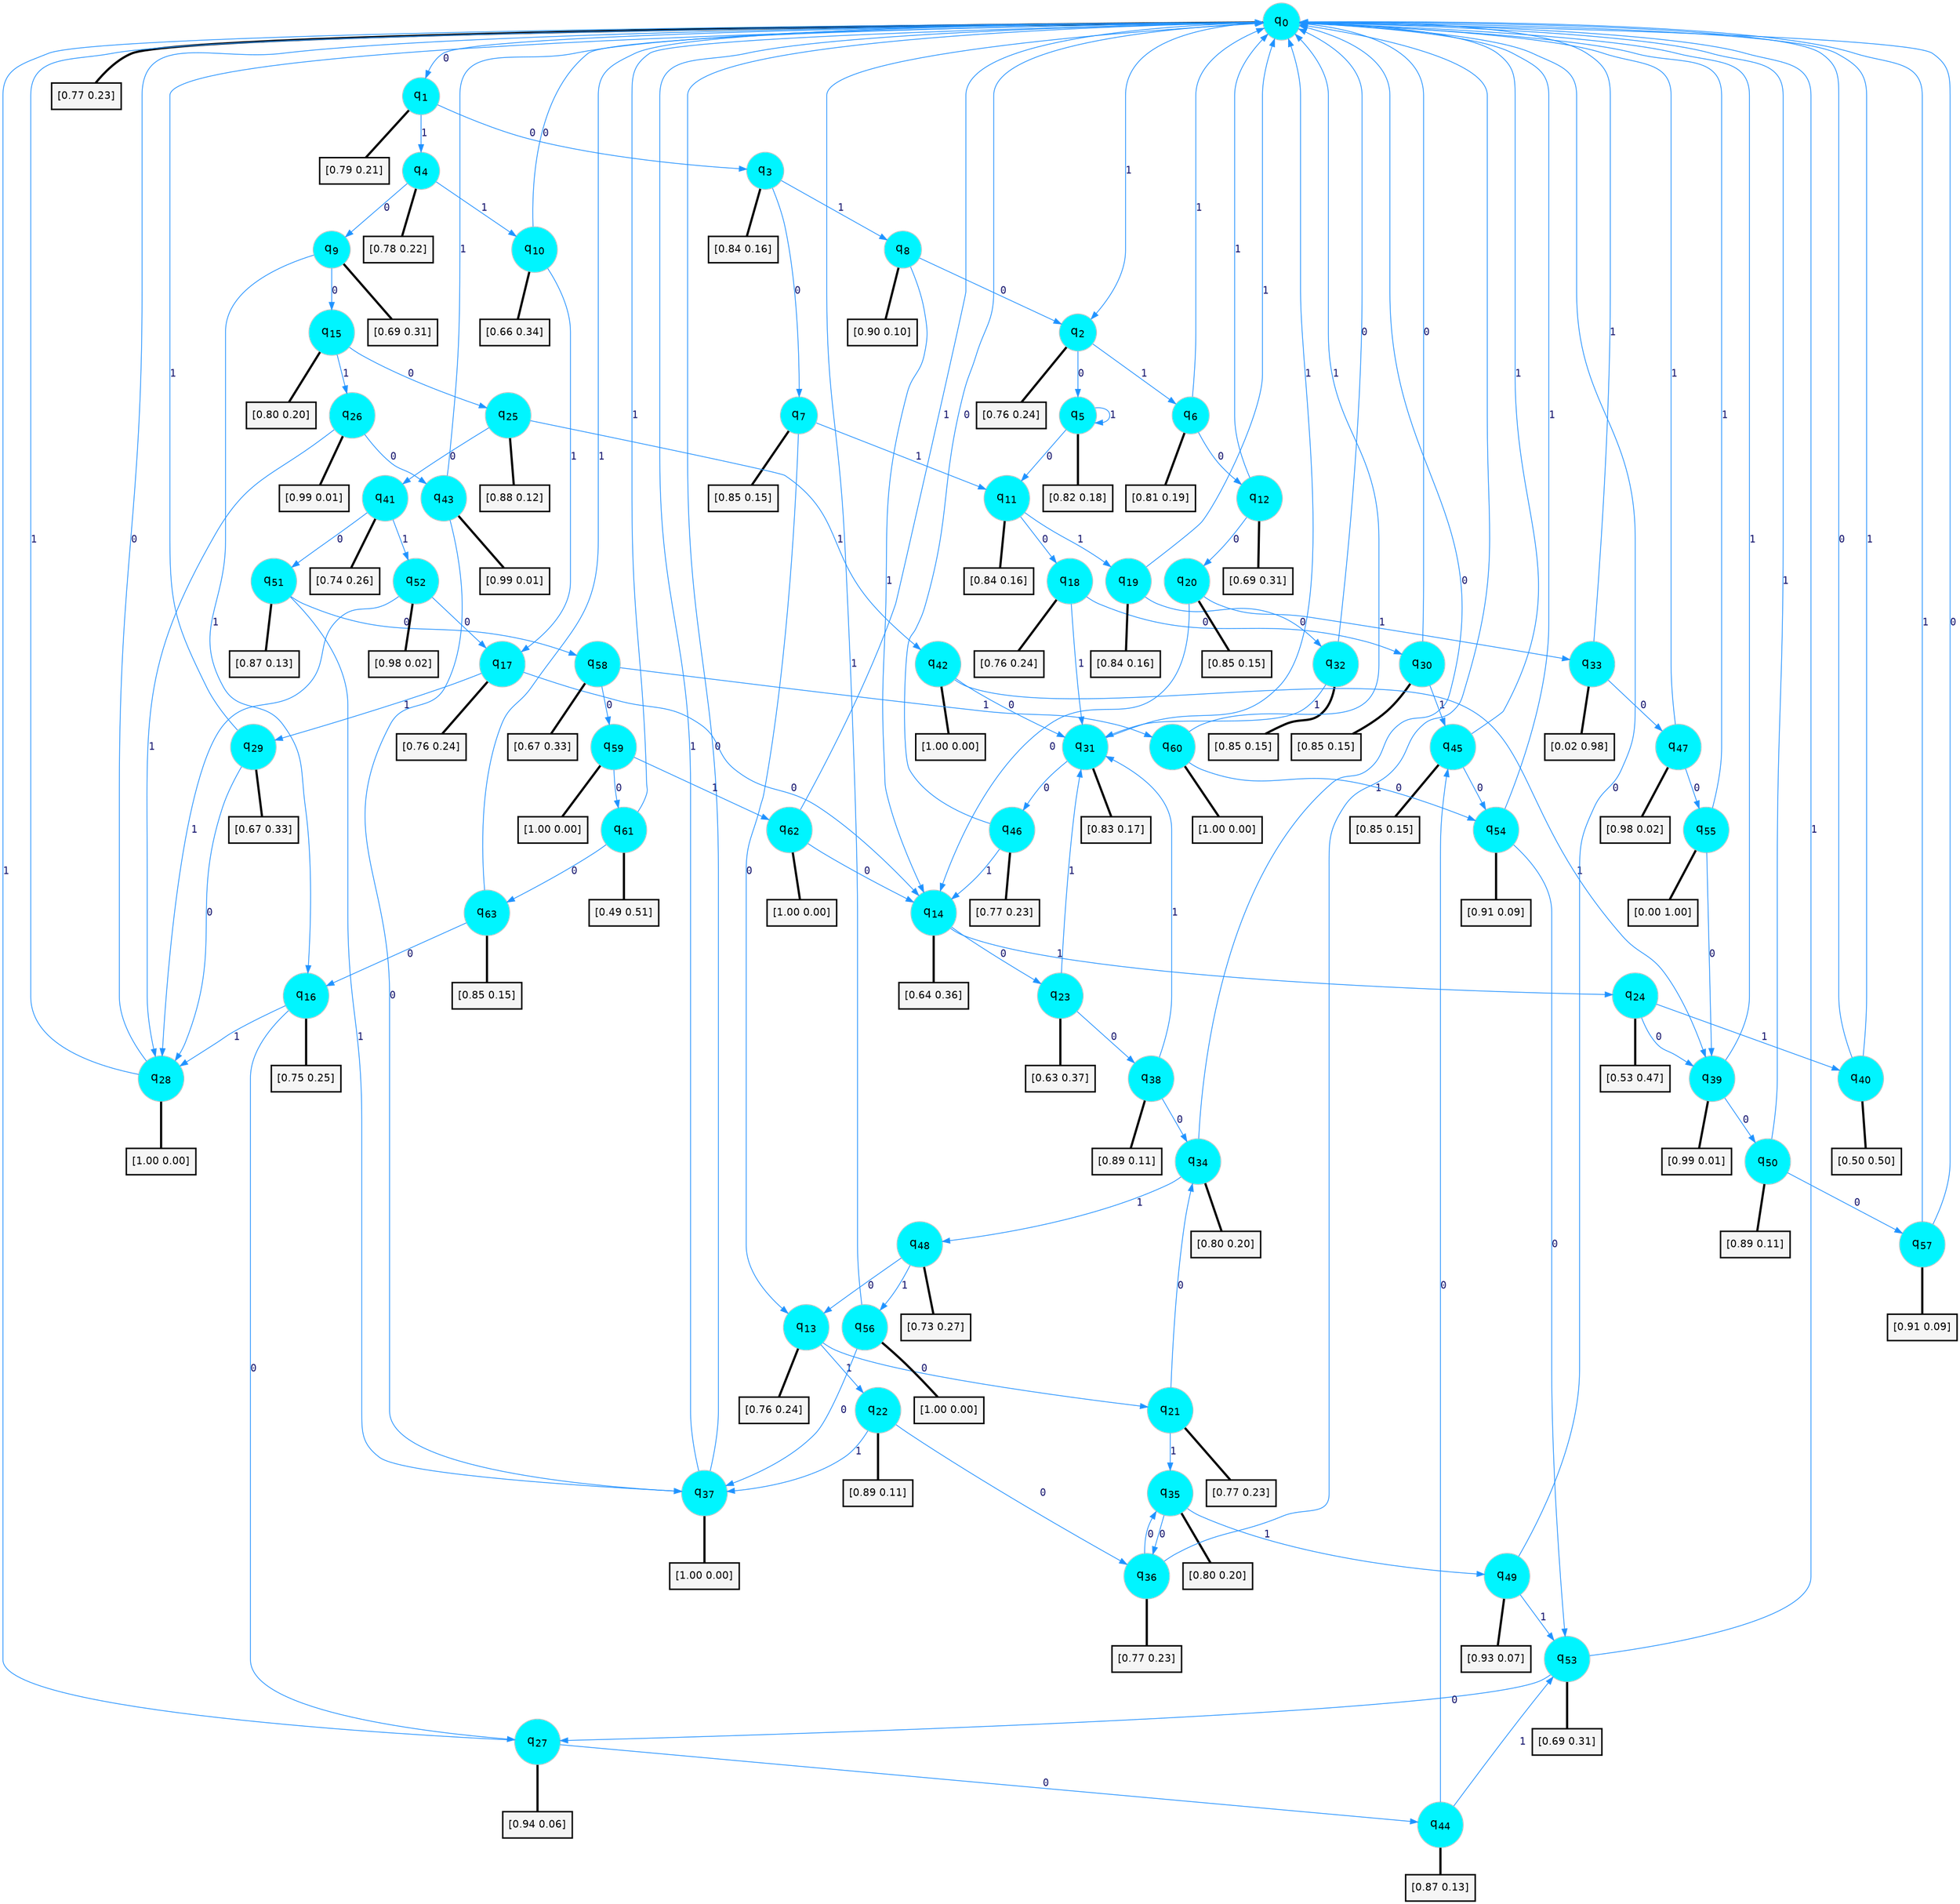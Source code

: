 digraph G {
graph [
bgcolor=transparent, dpi=300, rankdir=TD, size="40,25"];
node [
color=gray, fillcolor=turquoise1, fontcolor=black, fontname=Helvetica, fontsize=16, fontweight=bold, shape=circle, style=filled];
edge [
arrowsize=1, color=dodgerblue1, fontcolor=midnightblue, fontname=courier, fontweight=bold, penwidth=1, style=solid, weight=20];
0[label=<q<SUB>0</SUB>>];
1[label=<q<SUB>1</SUB>>];
2[label=<q<SUB>2</SUB>>];
3[label=<q<SUB>3</SUB>>];
4[label=<q<SUB>4</SUB>>];
5[label=<q<SUB>5</SUB>>];
6[label=<q<SUB>6</SUB>>];
7[label=<q<SUB>7</SUB>>];
8[label=<q<SUB>8</SUB>>];
9[label=<q<SUB>9</SUB>>];
10[label=<q<SUB>10</SUB>>];
11[label=<q<SUB>11</SUB>>];
12[label=<q<SUB>12</SUB>>];
13[label=<q<SUB>13</SUB>>];
14[label=<q<SUB>14</SUB>>];
15[label=<q<SUB>15</SUB>>];
16[label=<q<SUB>16</SUB>>];
17[label=<q<SUB>17</SUB>>];
18[label=<q<SUB>18</SUB>>];
19[label=<q<SUB>19</SUB>>];
20[label=<q<SUB>20</SUB>>];
21[label=<q<SUB>21</SUB>>];
22[label=<q<SUB>22</SUB>>];
23[label=<q<SUB>23</SUB>>];
24[label=<q<SUB>24</SUB>>];
25[label=<q<SUB>25</SUB>>];
26[label=<q<SUB>26</SUB>>];
27[label=<q<SUB>27</SUB>>];
28[label=<q<SUB>28</SUB>>];
29[label=<q<SUB>29</SUB>>];
30[label=<q<SUB>30</SUB>>];
31[label=<q<SUB>31</SUB>>];
32[label=<q<SUB>32</SUB>>];
33[label=<q<SUB>33</SUB>>];
34[label=<q<SUB>34</SUB>>];
35[label=<q<SUB>35</SUB>>];
36[label=<q<SUB>36</SUB>>];
37[label=<q<SUB>37</SUB>>];
38[label=<q<SUB>38</SUB>>];
39[label=<q<SUB>39</SUB>>];
40[label=<q<SUB>40</SUB>>];
41[label=<q<SUB>41</SUB>>];
42[label=<q<SUB>42</SUB>>];
43[label=<q<SUB>43</SUB>>];
44[label=<q<SUB>44</SUB>>];
45[label=<q<SUB>45</SUB>>];
46[label=<q<SUB>46</SUB>>];
47[label=<q<SUB>47</SUB>>];
48[label=<q<SUB>48</SUB>>];
49[label=<q<SUB>49</SUB>>];
50[label=<q<SUB>50</SUB>>];
51[label=<q<SUB>51</SUB>>];
52[label=<q<SUB>52</SUB>>];
53[label=<q<SUB>53</SUB>>];
54[label=<q<SUB>54</SUB>>];
55[label=<q<SUB>55</SUB>>];
56[label=<q<SUB>56</SUB>>];
57[label=<q<SUB>57</SUB>>];
58[label=<q<SUB>58</SUB>>];
59[label=<q<SUB>59</SUB>>];
60[label=<q<SUB>60</SUB>>];
61[label=<q<SUB>61</SUB>>];
62[label=<q<SUB>62</SUB>>];
63[label=<q<SUB>63</SUB>>];
64[label="[0.77 0.23]", shape=box,fontcolor=black, fontname=Helvetica, fontsize=14, penwidth=2, fillcolor=whitesmoke,color=black];
65[label="[0.79 0.21]", shape=box,fontcolor=black, fontname=Helvetica, fontsize=14, penwidth=2, fillcolor=whitesmoke,color=black];
66[label="[0.76 0.24]", shape=box,fontcolor=black, fontname=Helvetica, fontsize=14, penwidth=2, fillcolor=whitesmoke,color=black];
67[label="[0.84 0.16]", shape=box,fontcolor=black, fontname=Helvetica, fontsize=14, penwidth=2, fillcolor=whitesmoke,color=black];
68[label="[0.78 0.22]", shape=box,fontcolor=black, fontname=Helvetica, fontsize=14, penwidth=2, fillcolor=whitesmoke,color=black];
69[label="[0.82 0.18]", shape=box,fontcolor=black, fontname=Helvetica, fontsize=14, penwidth=2, fillcolor=whitesmoke,color=black];
70[label="[0.81 0.19]", shape=box,fontcolor=black, fontname=Helvetica, fontsize=14, penwidth=2, fillcolor=whitesmoke,color=black];
71[label="[0.85 0.15]", shape=box,fontcolor=black, fontname=Helvetica, fontsize=14, penwidth=2, fillcolor=whitesmoke,color=black];
72[label="[0.90 0.10]", shape=box,fontcolor=black, fontname=Helvetica, fontsize=14, penwidth=2, fillcolor=whitesmoke,color=black];
73[label="[0.69 0.31]", shape=box,fontcolor=black, fontname=Helvetica, fontsize=14, penwidth=2, fillcolor=whitesmoke,color=black];
74[label="[0.66 0.34]", shape=box,fontcolor=black, fontname=Helvetica, fontsize=14, penwidth=2, fillcolor=whitesmoke,color=black];
75[label="[0.84 0.16]", shape=box,fontcolor=black, fontname=Helvetica, fontsize=14, penwidth=2, fillcolor=whitesmoke,color=black];
76[label="[0.69 0.31]", shape=box,fontcolor=black, fontname=Helvetica, fontsize=14, penwidth=2, fillcolor=whitesmoke,color=black];
77[label="[0.76 0.24]", shape=box,fontcolor=black, fontname=Helvetica, fontsize=14, penwidth=2, fillcolor=whitesmoke,color=black];
78[label="[0.64 0.36]", shape=box,fontcolor=black, fontname=Helvetica, fontsize=14, penwidth=2, fillcolor=whitesmoke,color=black];
79[label="[0.80 0.20]", shape=box,fontcolor=black, fontname=Helvetica, fontsize=14, penwidth=2, fillcolor=whitesmoke,color=black];
80[label="[0.75 0.25]", shape=box,fontcolor=black, fontname=Helvetica, fontsize=14, penwidth=2, fillcolor=whitesmoke,color=black];
81[label="[0.76 0.24]", shape=box,fontcolor=black, fontname=Helvetica, fontsize=14, penwidth=2, fillcolor=whitesmoke,color=black];
82[label="[0.76 0.24]", shape=box,fontcolor=black, fontname=Helvetica, fontsize=14, penwidth=2, fillcolor=whitesmoke,color=black];
83[label="[0.84 0.16]", shape=box,fontcolor=black, fontname=Helvetica, fontsize=14, penwidth=2, fillcolor=whitesmoke,color=black];
84[label="[0.85 0.15]", shape=box,fontcolor=black, fontname=Helvetica, fontsize=14, penwidth=2, fillcolor=whitesmoke,color=black];
85[label="[0.77 0.23]", shape=box,fontcolor=black, fontname=Helvetica, fontsize=14, penwidth=2, fillcolor=whitesmoke,color=black];
86[label="[0.89 0.11]", shape=box,fontcolor=black, fontname=Helvetica, fontsize=14, penwidth=2, fillcolor=whitesmoke,color=black];
87[label="[0.63 0.37]", shape=box,fontcolor=black, fontname=Helvetica, fontsize=14, penwidth=2, fillcolor=whitesmoke,color=black];
88[label="[0.53 0.47]", shape=box,fontcolor=black, fontname=Helvetica, fontsize=14, penwidth=2, fillcolor=whitesmoke,color=black];
89[label="[0.88 0.12]", shape=box,fontcolor=black, fontname=Helvetica, fontsize=14, penwidth=2, fillcolor=whitesmoke,color=black];
90[label="[0.99 0.01]", shape=box,fontcolor=black, fontname=Helvetica, fontsize=14, penwidth=2, fillcolor=whitesmoke,color=black];
91[label="[0.94 0.06]", shape=box,fontcolor=black, fontname=Helvetica, fontsize=14, penwidth=2, fillcolor=whitesmoke,color=black];
92[label="[1.00 0.00]", shape=box,fontcolor=black, fontname=Helvetica, fontsize=14, penwidth=2, fillcolor=whitesmoke,color=black];
93[label="[0.67 0.33]", shape=box,fontcolor=black, fontname=Helvetica, fontsize=14, penwidth=2, fillcolor=whitesmoke,color=black];
94[label="[0.85 0.15]", shape=box,fontcolor=black, fontname=Helvetica, fontsize=14, penwidth=2, fillcolor=whitesmoke,color=black];
95[label="[0.83 0.17]", shape=box,fontcolor=black, fontname=Helvetica, fontsize=14, penwidth=2, fillcolor=whitesmoke,color=black];
96[label="[0.85 0.15]", shape=box,fontcolor=black, fontname=Helvetica, fontsize=14, penwidth=2, fillcolor=whitesmoke,color=black];
97[label="[0.02 0.98]", shape=box,fontcolor=black, fontname=Helvetica, fontsize=14, penwidth=2, fillcolor=whitesmoke,color=black];
98[label="[0.80 0.20]", shape=box,fontcolor=black, fontname=Helvetica, fontsize=14, penwidth=2, fillcolor=whitesmoke,color=black];
99[label="[0.80 0.20]", shape=box,fontcolor=black, fontname=Helvetica, fontsize=14, penwidth=2, fillcolor=whitesmoke,color=black];
100[label="[0.77 0.23]", shape=box,fontcolor=black, fontname=Helvetica, fontsize=14, penwidth=2, fillcolor=whitesmoke,color=black];
101[label="[1.00 0.00]", shape=box,fontcolor=black, fontname=Helvetica, fontsize=14, penwidth=2, fillcolor=whitesmoke,color=black];
102[label="[0.89 0.11]", shape=box,fontcolor=black, fontname=Helvetica, fontsize=14, penwidth=2, fillcolor=whitesmoke,color=black];
103[label="[0.99 0.01]", shape=box,fontcolor=black, fontname=Helvetica, fontsize=14, penwidth=2, fillcolor=whitesmoke,color=black];
104[label="[0.50 0.50]", shape=box,fontcolor=black, fontname=Helvetica, fontsize=14, penwidth=2, fillcolor=whitesmoke,color=black];
105[label="[0.74 0.26]", shape=box,fontcolor=black, fontname=Helvetica, fontsize=14, penwidth=2, fillcolor=whitesmoke,color=black];
106[label="[1.00 0.00]", shape=box,fontcolor=black, fontname=Helvetica, fontsize=14, penwidth=2, fillcolor=whitesmoke,color=black];
107[label="[0.99 0.01]", shape=box,fontcolor=black, fontname=Helvetica, fontsize=14, penwidth=2, fillcolor=whitesmoke,color=black];
108[label="[0.87 0.13]", shape=box,fontcolor=black, fontname=Helvetica, fontsize=14, penwidth=2, fillcolor=whitesmoke,color=black];
109[label="[0.85 0.15]", shape=box,fontcolor=black, fontname=Helvetica, fontsize=14, penwidth=2, fillcolor=whitesmoke,color=black];
110[label="[0.77 0.23]", shape=box,fontcolor=black, fontname=Helvetica, fontsize=14, penwidth=2, fillcolor=whitesmoke,color=black];
111[label="[0.98 0.02]", shape=box,fontcolor=black, fontname=Helvetica, fontsize=14, penwidth=2, fillcolor=whitesmoke,color=black];
112[label="[0.73 0.27]", shape=box,fontcolor=black, fontname=Helvetica, fontsize=14, penwidth=2, fillcolor=whitesmoke,color=black];
113[label="[0.93 0.07]", shape=box,fontcolor=black, fontname=Helvetica, fontsize=14, penwidth=2, fillcolor=whitesmoke,color=black];
114[label="[0.89 0.11]", shape=box,fontcolor=black, fontname=Helvetica, fontsize=14, penwidth=2, fillcolor=whitesmoke,color=black];
115[label="[0.87 0.13]", shape=box,fontcolor=black, fontname=Helvetica, fontsize=14, penwidth=2, fillcolor=whitesmoke,color=black];
116[label="[0.98 0.02]", shape=box,fontcolor=black, fontname=Helvetica, fontsize=14, penwidth=2, fillcolor=whitesmoke,color=black];
117[label="[0.69 0.31]", shape=box,fontcolor=black, fontname=Helvetica, fontsize=14, penwidth=2, fillcolor=whitesmoke,color=black];
118[label="[0.91 0.09]", shape=box,fontcolor=black, fontname=Helvetica, fontsize=14, penwidth=2, fillcolor=whitesmoke,color=black];
119[label="[0.00 1.00]", shape=box,fontcolor=black, fontname=Helvetica, fontsize=14, penwidth=2, fillcolor=whitesmoke,color=black];
120[label="[1.00 0.00]", shape=box,fontcolor=black, fontname=Helvetica, fontsize=14, penwidth=2, fillcolor=whitesmoke,color=black];
121[label="[0.91 0.09]", shape=box,fontcolor=black, fontname=Helvetica, fontsize=14, penwidth=2, fillcolor=whitesmoke,color=black];
122[label="[0.67 0.33]", shape=box,fontcolor=black, fontname=Helvetica, fontsize=14, penwidth=2, fillcolor=whitesmoke,color=black];
123[label="[1.00 0.00]", shape=box,fontcolor=black, fontname=Helvetica, fontsize=14, penwidth=2, fillcolor=whitesmoke,color=black];
124[label="[1.00 0.00]", shape=box,fontcolor=black, fontname=Helvetica, fontsize=14, penwidth=2, fillcolor=whitesmoke,color=black];
125[label="[0.49 0.51]", shape=box,fontcolor=black, fontname=Helvetica, fontsize=14, penwidth=2, fillcolor=whitesmoke,color=black];
126[label="[1.00 0.00]", shape=box,fontcolor=black, fontname=Helvetica, fontsize=14, penwidth=2, fillcolor=whitesmoke,color=black];
127[label="[0.85 0.15]", shape=box,fontcolor=black, fontname=Helvetica, fontsize=14, penwidth=2, fillcolor=whitesmoke,color=black];
0->1 [label=0];
0->2 [label=1];
0->64 [arrowhead=none, penwidth=3,color=black];
1->3 [label=0];
1->4 [label=1];
1->65 [arrowhead=none, penwidth=3,color=black];
2->5 [label=0];
2->6 [label=1];
2->66 [arrowhead=none, penwidth=3,color=black];
3->7 [label=0];
3->8 [label=1];
3->67 [arrowhead=none, penwidth=3,color=black];
4->9 [label=0];
4->10 [label=1];
4->68 [arrowhead=none, penwidth=3,color=black];
5->11 [label=0];
5->5 [label=1];
5->69 [arrowhead=none, penwidth=3,color=black];
6->12 [label=0];
6->0 [label=1];
6->70 [arrowhead=none, penwidth=3,color=black];
7->13 [label=0];
7->11 [label=1];
7->71 [arrowhead=none, penwidth=3,color=black];
8->2 [label=0];
8->14 [label=1];
8->72 [arrowhead=none, penwidth=3,color=black];
9->15 [label=0];
9->16 [label=1];
9->73 [arrowhead=none, penwidth=3,color=black];
10->0 [label=0];
10->17 [label=1];
10->74 [arrowhead=none, penwidth=3,color=black];
11->18 [label=0];
11->19 [label=1];
11->75 [arrowhead=none, penwidth=3,color=black];
12->20 [label=0];
12->0 [label=1];
12->76 [arrowhead=none, penwidth=3,color=black];
13->21 [label=0];
13->22 [label=1];
13->77 [arrowhead=none, penwidth=3,color=black];
14->23 [label=0];
14->24 [label=1];
14->78 [arrowhead=none, penwidth=3,color=black];
15->25 [label=0];
15->26 [label=1];
15->79 [arrowhead=none, penwidth=3,color=black];
16->27 [label=0];
16->28 [label=1];
16->80 [arrowhead=none, penwidth=3,color=black];
17->14 [label=0];
17->29 [label=1];
17->81 [arrowhead=none, penwidth=3,color=black];
18->30 [label=0];
18->31 [label=1];
18->82 [arrowhead=none, penwidth=3,color=black];
19->32 [label=0];
19->0 [label=1];
19->83 [arrowhead=none, penwidth=3,color=black];
20->14 [label=0];
20->33 [label=1];
20->84 [arrowhead=none, penwidth=3,color=black];
21->34 [label=0];
21->35 [label=1];
21->85 [arrowhead=none, penwidth=3,color=black];
22->36 [label=0];
22->37 [label=1];
22->86 [arrowhead=none, penwidth=3,color=black];
23->38 [label=0];
23->31 [label=1];
23->87 [arrowhead=none, penwidth=3,color=black];
24->39 [label=0];
24->40 [label=1];
24->88 [arrowhead=none, penwidth=3,color=black];
25->41 [label=0];
25->42 [label=1];
25->89 [arrowhead=none, penwidth=3,color=black];
26->43 [label=0];
26->28 [label=1];
26->90 [arrowhead=none, penwidth=3,color=black];
27->44 [label=0];
27->0 [label=1];
27->91 [arrowhead=none, penwidth=3,color=black];
28->0 [label=0];
28->0 [label=1];
28->92 [arrowhead=none, penwidth=3,color=black];
29->28 [label=0];
29->0 [label=1];
29->93 [arrowhead=none, penwidth=3,color=black];
30->0 [label=0];
30->45 [label=1];
30->94 [arrowhead=none, penwidth=3,color=black];
31->46 [label=0];
31->0 [label=1];
31->95 [arrowhead=none, penwidth=3,color=black];
32->0 [label=0];
32->31 [label=1];
32->96 [arrowhead=none, penwidth=3,color=black];
33->47 [label=0];
33->0 [label=1];
33->97 [arrowhead=none, penwidth=3,color=black];
34->0 [label=0];
34->48 [label=1];
34->98 [arrowhead=none, penwidth=3,color=black];
35->36 [label=0];
35->49 [label=1];
35->99 [arrowhead=none, penwidth=3,color=black];
36->35 [label=0];
36->0 [label=1];
36->100 [arrowhead=none, penwidth=3,color=black];
37->0 [label=0];
37->0 [label=1];
37->101 [arrowhead=none, penwidth=3,color=black];
38->34 [label=0];
38->31 [label=1];
38->102 [arrowhead=none, penwidth=3,color=black];
39->50 [label=0];
39->0 [label=1];
39->103 [arrowhead=none, penwidth=3,color=black];
40->0 [label=0];
40->0 [label=1];
40->104 [arrowhead=none, penwidth=3,color=black];
41->51 [label=0];
41->52 [label=1];
41->105 [arrowhead=none, penwidth=3,color=black];
42->31 [label=0];
42->39 [label=1];
42->106 [arrowhead=none, penwidth=3,color=black];
43->37 [label=0];
43->0 [label=1];
43->107 [arrowhead=none, penwidth=3,color=black];
44->45 [label=0];
44->53 [label=1];
44->108 [arrowhead=none, penwidth=3,color=black];
45->54 [label=0];
45->0 [label=1];
45->109 [arrowhead=none, penwidth=3,color=black];
46->0 [label=0];
46->14 [label=1];
46->110 [arrowhead=none, penwidth=3,color=black];
47->55 [label=0];
47->0 [label=1];
47->111 [arrowhead=none, penwidth=3,color=black];
48->13 [label=0];
48->56 [label=1];
48->112 [arrowhead=none, penwidth=3,color=black];
49->0 [label=0];
49->53 [label=1];
49->113 [arrowhead=none, penwidth=3,color=black];
50->57 [label=0];
50->0 [label=1];
50->114 [arrowhead=none, penwidth=3,color=black];
51->58 [label=0];
51->37 [label=1];
51->115 [arrowhead=none, penwidth=3,color=black];
52->17 [label=0];
52->28 [label=1];
52->116 [arrowhead=none, penwidth=3,color=black];
53->27 [label=0];
53->0 [label=1];
53->117 [arrowhead=none, penwidth=3,color=black];
54->53 [label=0];
54->0 [label=1];
54->118 [arrowhead=none, penwidth=3,color=black];
55->39 [label=0];
55->0 [label=1];
55->119 [arrowhead=none, penwidth=3,color=black];
56->37 [label=0];
56->0 [label=1];
56->120 [arrowhead=none, penwidth=3,color=black];
57->0 [label=0];
57->0 [label=1];
57->121 [arrowhead=none, penwidth=3,color=black];
58->59 [label=0];
58->60 [label=1];
58->122 [arrowhead=none, penwidth=3,color=black];
59->61 [label=0];
59->62 [label=1];
59->123 [arrowhead=none, penwidth=3,color=black];
60->54 [label=0];
60->0 [label=1];
60->124 [arrowhead=none, penwidth=3,color=black];
61->63 [label=0];
61->0 [label=1];
61->125 [arrowhead=none, penwidth=3,color=black];
62->14 [label=0];
62->0 [label=1];
62->126 [arrowhead=none, penwidth=3,color=black];
63->16 [label=0];
63->0 [label=1];
63->127 [arrowhead=none, penwidth=3,color=black];
}
